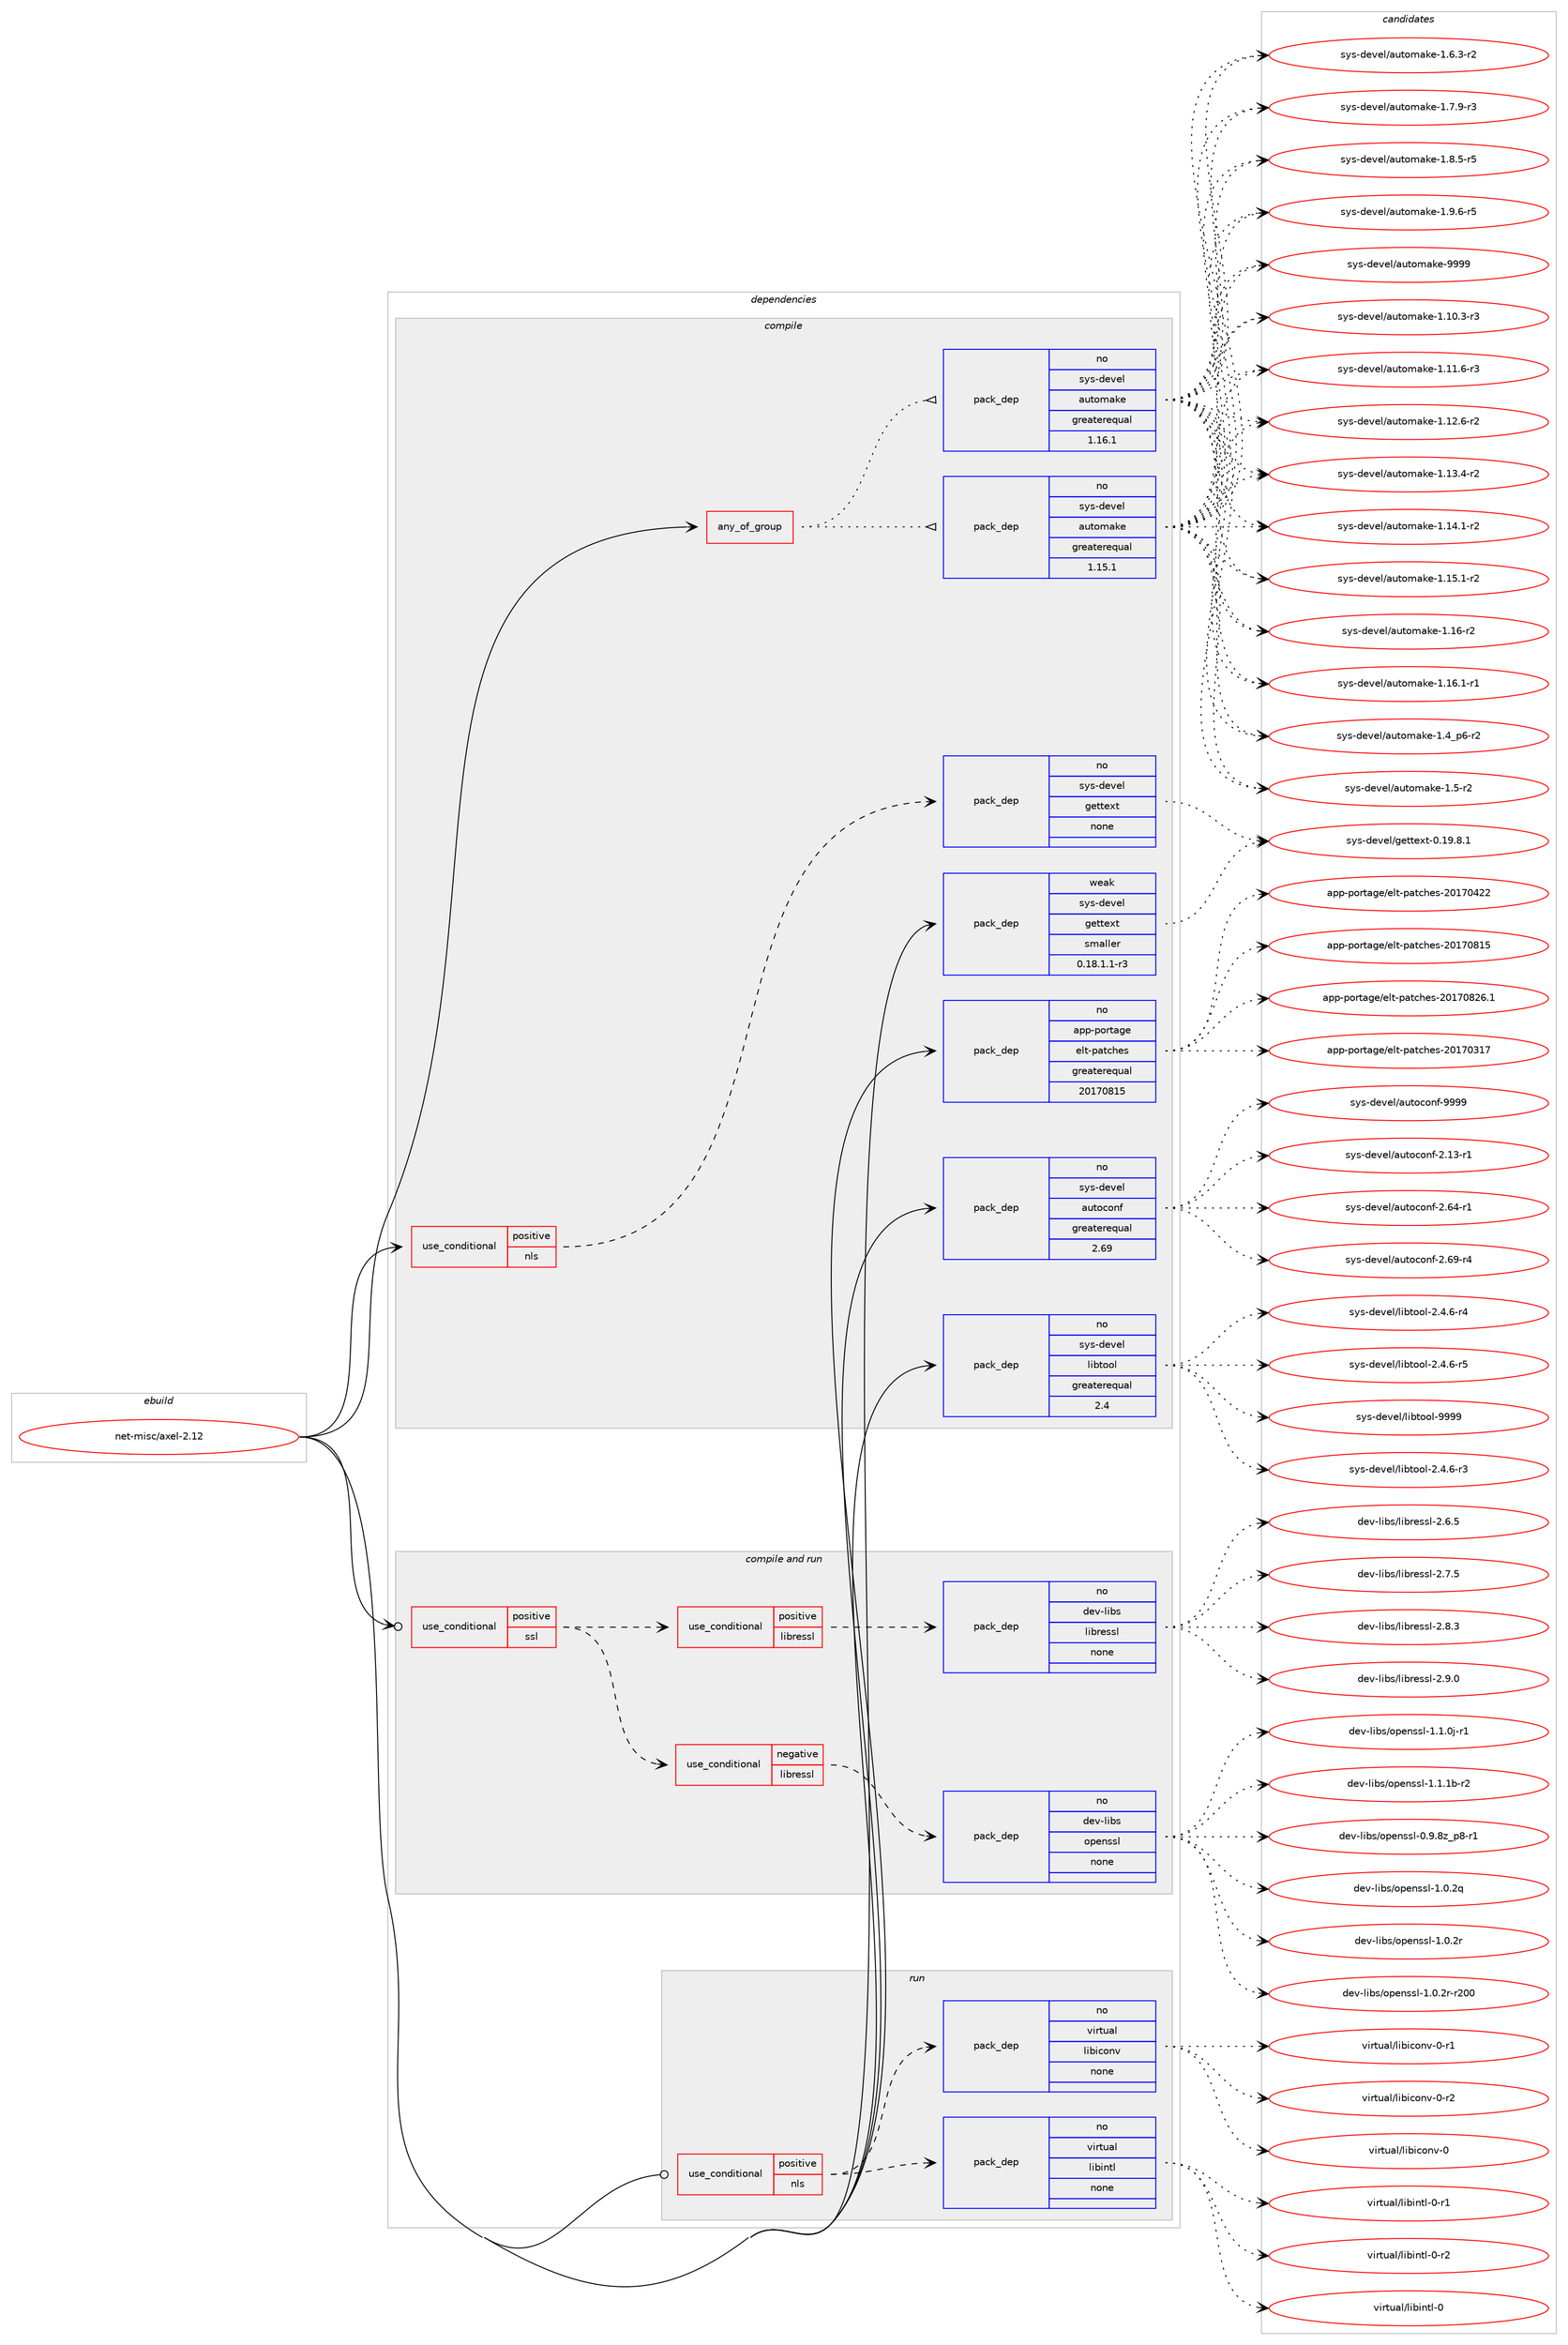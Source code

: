 digraph prolog {

# *************
# Graph options
# *************

newrank=true;
concentrate=true;
compound=true;
graph [rankdir=LR,fontname=Helvetica,fontsize=10,ranksep=1.5];#, ranksep=2.5, nodesep=0.2];
edge  [arrowhead=vee];
node  [fontname=Helvetica,fontsize=10];

# **********
# The ebuild
# **********

subgraph cluster_leftcol {
color=gray;
rank=same;
label=<<i>ebuild</i>>;
id [label="net-misc/axel-2.12", color=red, width=4, href="../net-misc/axel-2.12.svg"];
}

# ****************
# The dependencies
# ****************

subgraph cluster_midcol {
color=gray;
label=<<i>dependencies</i>>;
subgraph cluster_compile {
fillcolor="#eeeeee";
style=filled;
label=<<i>compile</i>>;
subgraph any26302 {
dependency1665793 [label=<<TABLE BORDER="0" CELLBORDER="1" CELLSPACING="0" CELLPADDING="4"><TR><TD CELLPADDING="10">any_of_group</TD></TR></TABLE>>, shape=none, color=red];subgraph pack1190864 {
dependency1665794 [label=<<TABLE BORDER="0" CELLBORDER="1" CELLSPACING="0" CELLPADDING="4" WIDTH="220"><TR><TD ROWSPAN="6" CELLPADDING="30">pack_dep</TD></TR><TR><TD WIDTH="110">no</TD></TR><TR><TD>sys-devel</TD></TR><TR><TD>automake</TD></TR><TR><TD>greaterequal</TD></TR><TR><TD>1.16.1</TD></TR></TABLE>>, shape=none, color=blue];
}
dependency1665793:e -> dependency1665794:w [weight=20,style="dotted",arrowhead="oinv"];
subgraph pack1190865 {
dependency1665795 [label=<<TABLE BORDER="0" CELLBORDER="1" CELLSPACING="0" CELLPADDING="4" WIDTH="220"><TR><TD ROWSPAN="6" CELLPADDING="30">pack_dep</TD></TR><TR><TD WIDTH="110">no</TD></TR><TR><TD>sys-devel</TD></TR><TR><TD>automake</TD></TR><TR><TD>greaterequal</TD></TR><TR><TD>1.15.1</TD></TR></TABLE>>, shape=none, color=blue];
}
dependency1665793:e -> dependency1665795:w [weight=20,style="dotted",arrowhead="oinv"];
}
id:e -> dependency1665793:w [weight=20,style="solid",arrowhead="vee"];
subgraph cond447839 {
dependency1665796 [label=<<TABLE BORDER="0" CELLBORDER="1" CELLSPACING="0" CELLPADDING="4"><TR><TD ROWSPAN="3" CELLPADDING="10">use_conditional</TD></TR><TR><TD>positive</TD></TR><TR><TD>nls</TD></TR></TABLE>>, shape=none, color=red];
subgraph pack1190866 {
dependency1665797 [label=<<TABLE BORDER="0" CELLBORDER="1" CELLSPACING="0" CELLPADDING="4" WIDTH="220"><TR><TD ROWSPAN="6" CELLPADDING="30">pack_dep</TD></TR><TR><TD WIDTH="110">no</TD></TR><TR><TD>sys-devel</TD></TR><TR><TD>gettext</TD></TR><TR><TD>none</TD></TR><TR><TD></TD></TR></TABLE>>, shape=none, color=blue];
}
dependency1665796:e -> dependency1665797:w [weight=20,style="dashed",arrowhead="vee"];
}
id:e -> dependency1665796:w [weight=20,style="solid",arrowhead="vee"];
subgraph pack1190867 {
dependency1665798 [label=<<TABLE BORDER="0" CELLBORDER="1" CELLSPACING="0" CELLPADDING="4" WIDTH="220"><TR><TD ROWSPAN="6" CELLPADDING="30">pack_dep</TD></TR><TR><TD WIDTH="110">no</TD></TR><TR><TD>app-portage</TD></TR><TR><TD>elt-patches</TD></TR><TR><TD>greaterequal</TD></TR><TR><TD>20170815</TD></TR></TABLE>>, shape=none, color=blue];
}
id:e -> dependency1665798:w [weight=20,style="solid",arrowhead="vee"];
subgraph pack1190868 {
dependency1665799 [label=<<TABLE BORDER="0" CELLBORDER="1" CELLSPACING="0" CELLPADDING="4" WIDTH="220"><TR><TD ROWSPAN="6" CELLPADDING="30">pack_dep</TD></TR><TR><TD WIDTH="110">no</TD></TR><TR><TD>sys-devel</TD></TR><TR><TD>autoconf</TD></TR><TR><TD>greaterequal</TD></TR><TR><TD>2.69</TD></TR></TABLE>>, shape=none, color=blue];
}
id:e -> dependency1665799:w [weight=20,style="solid",arrowhead="vee"];
subgraph pack1190869 {
dependency1665800 [label=<<TABLE BORDER="0" CELLBORDER="1" CELLSPACING="0" CELLPADDING="4" WIDTH="220"><TR><TD ROWSPAN="6" CELLPADDING="30">pack_dep</TD></TR><TR><TD WIDTH="110">no</TD></TR><TR><TD>sys-devel</TD></TR><TR><TD>libtool</TD></TR><TR><TD>greaterequal</TD></TR><TR><TD>2.4</TD></TR></TABLE>>, shape=none, color=blue];
}
id:e -> dependency1665800:w [weight=20,style="solid",arrowhead="vee"];
subgraph pack1190870 {
dependency1665801 [label=<<TABLE BORDER="0" CELLBORDER="1" CELLSPACING="0" CELLPADDING="4" WIDTH="220"><TR><TD ROWSPAN="6" CELLPADDING="30">pack_dep</TD></TR><TR><TD WIDTH="110">weak</TD></TR><TR><TD>sys-devel</TD></TR><TR><TD>gettext</TD></TR><TR><TD>smaller</TD></TR><TR><TD>0.18.1.1-r3</TD></TR></TABLE>>, shape=none, color=blue];
}
id:e -> dependency1665801:w [weight=20,style="solid",arrowhead="vee"];
}
subgraph cluster_compileandrun {
fillcolor="#eeeeee";
style=filled;
label=<<i>compile and run</i>>;
subgraph cond447840 {
dependency1665802 [label=<<TABLE BORDER="0" CELLBORDER="1" CELLSPACING="0" CELLPADDING="4"><TR><TD ROWSPAN="3" CELLPADDING="10">use_conditional</TD></TR><TR><TD>positive</TD></TR><TR><TD>ssl</TD></TR></TABLE>>, shape=none, color=red];
subgraph cond447841 {
dependency1665803 [label=<<TABLE BORDER="0" CELLBORDER="1" CELLSPACING="0" CELLPADDING="4"><TR><TD ROWSPAN="3" CELLPADDING="10">use_conditional</TD></TR><TR><TD>negative</TD></TR><TR><TD>libressl</TD></TR></TABLE>>, shape=none, color=red];
subgraph pack1190871 {
dependency1665804 [label=<<TABLE BORDER="0" CELLBORDER="1" CELLSPACING="0" CELLPADDING="4" WIDTH="220"><TR><TD ROWSPAN="6" CELLPADDING="30">pack_dep</TD></TR><TR><TD WIDTH="110">no</TD></TR><TR><TD>dev-libs</TD></TR><TR><TD>openssl</TD></TR><TR><TD>none</TD></TR><TR><TD></TD></TR></TABLE>>, shape=none, color=blue];
}
dependency1665803:e -> dependency1665804:w [weight=20,style="dashed",arrowhead="vee"];
}
dependency1665802:e -> dependency1665803:w [weight=20,style="dashed",arrowhead="vee"];
subgraph cond447842 {
dependency1665805 [label=<<TABLE BORDER="0" CELLBORDER="1" CELLSPACING="0" CELLPADDING="4"><TR><TD ROWSPAN="3" CELLPADDING="10">use_conditional</TD></TR><TR><TD>positive</TD></TR><TR><TD>libressl</TD></TR></TABLE>>, shape=none, color=red];
subgraph pack1190872 {
dependency1665806 [label=<<TABLE BORDER="0" CELLBORDER="1" CELLSPACING="0" CELLPADDING="4" WIDTH="220"><TR><TD ROWSPAN="6" CELLPADDING="30">pack_dep</TD></TR><TR><TD WIDTH="110">no</TD></TR><TR><TD>dev-libs</TD></TR><TR><TD>libressl</TD></TR><TR><TD>none</TD></TR><TR><TD></TD></TR></TABLE>>, shape=none, color=blue];
}
dependency1665805:e -> dependency1665806:w [weight=20,style="dashed",arrowhead="vee"];
}
dependency1665802:e -> dependency1665805:w [weight=20,style="dashed",arrowhead="vee"];
}
id:e -> dependency1665802:w [weight=20,style="solid",arrowhead="odotvee"];
}
subgraph cluster_run {
fillcolor="#eeeeee";
style=filled;
label=<<i>run</i>>;
subgraph cond447843 {
dependency1665807 [label=<<TABLE BORDER="0" CELLBORDER="1" CELLSPACING="0" CELLPADDING="4"><TR><TD ROWSPAN="3" CELLPADDING="10">use_conditional</TD></TR><TR><TD>positive</TD></TR><TR><TD>nls</TD></TR></TABLE>>, shape=none, color=red];
subgraph pack1190873 {
dependency1665808 [label=<<TABLE BORDER="0" CELLBORDER="1" CELLSPACING="0" CELLPADDING="4" WIDTH="220"><TR><TD ROWSPAN="6" CELLPADDING="30">pack_dep</TD></TR><TR><TD WIDTH="110">no</TD></TR><TR><TD>virtual</TD></TR><TR><TD>libintl</TD></TR><TR><TD>none</TD></TR><TR><TD></TD></TR></TABLE>>, shape=none, color=blue];
}
dependency1665807:e -> dependency1665808:w [weight=20,style="dashed",arrowhead="vee"];
subgraph pack1190874 {
dependency1665809 [label=<<TABLE BORDER="0" CELLBORDER="1" CELLSPACING="0" CELLPADDING="4" WIDTH="220"><TR><TD ROWSPAN="6" CELLPADDING="30">pack_dep</TD></TR><TR><TD WIDTH="110">no</TD></TR><TR><TD>virtual</TD></TR><TR><TD>libiconv</TD></TR><TR><TD>none</TD></TR><TR><TD></TD></TR></TABLE>>, shape=none, color=blue];
}
dependency1665807:e -> dependency1665809:w [weight=20,style="dashed",arrowhead="vee"];
}
id:e -> dependency1665807:w [weight=20,style="solid",arrowhead="odot"];
}
}

# **************
# The candidates
# **************

subgraph cluster_choices {
rank=same;
color=gray;
label=<<i>candidates</i>>;

subgraph choice1190864 {
color=black;
nodesep=1;
choice11512111545100101118101108479711711611110997107101454946494846514511451 [label="sys-devel/automake-1.10.3-r3", color=red, width=4,href="../sys-devel/automake-1.10.3-r3.svg"];
choice11512111545100101118101108479711711611110997107101454946494946544511451 [label="sys-devel/automake-1.11.6-r3", color=red, width=4,href="../sys-devel/automake-1.11.6-r3.svg"];
choice11512111545100101118101108479711711611110997107101454946495046544511450 [label="sys-devel/automake-1.12.6-r2", color=red, width=4,href="../sys-devel/automake-1.12.6-r2.svg"];
choice11512111545100101118101108479711711611110997107101454946495146524511450 [label="sys-devel/automake-1.13.4-r2", color=red, width=4,href="../sys-devel/automake-1.13.4-r2.svg"];
choice11512111545100101118101108479711711611110997107101454946495246494511450 [label="sys-devel/automake-1.14.1-r2", color=red, width=4,href="../sys-devel/automake-1.14.1-r2.svg"];
choice11512111545100101118101108479711711611110997107101454946495346494511450 [label="sys-devel/automake-1.15.1-r2", color=red, width=4,href="../sys-devel/automake-1.15.1-r2.svg"];
choice1151211154510010111810110847971171161111099710710145494649544511450 [label="sys-devel/automake-1.16-r2", color=red, width=4,href="../sys-devel/automake-1.16-r2.svg"];
choice11512111545100101118101108479711711611110997107101454946495446494511449 [label="sys-devel/automake-1.16.1-r1", color=red, width=4,href="../sys-devel/automake-1.16.1-r1.svg"];
choice115121115451001011181011084797117116111109971071014549465295112544511450 [label="sys-devel/automake-1.4_p6-r2", color=red, width=4,href="../sys-devel/automake-1.4_p6-r2.svg"];
choice11512111545100101118101108479711711611110997107101454946534511450 [label="sys-devel/automake-1.5-r2", color=red, width=4,href="../sys-devel/automake-1.5-r2.svg"];
choice115121115451001011181011084797117116111109971071014549465446514511450 [label="sys-devel/automake-1.6.3-r2", color=red, width=4,href="../sys-devel/automake-1.6.3-r2.svg"];
choice115121115451001011181011084797117116111109971071014549465546574511451 [label="sys-devel/automake-1.7.9-r3", color=red, width=4,href="../sys-devel/automake-1.7.9-r3.svg"];
choice115121115451001011181011084797117116111109971071014549465646534511453 [label="sys-devel/automake-1.8.5-r5", color=red, width=4,href="../sys-devel/automake-1.8.5-r5.svg"];
choice115121115451001011181011084797117116111109971071014549465746544511453 [label="sys-devel/automake-1.9.6-r5", color=red, width=4,href="../sys-devel/automake-1.9.6-r5.svg"];
choice115121115451001011181011084797117116111109971071014557575757 [label="sys-devel/automake-9999", color=red, width=4,href="../sys-devel/automake-9999.svg"];
dependency1665794:e -> choice11512111545100101118101108479711711611110997107101454946494846514511451:w [style=dotted,weight="100"];
dependency1665794:e -> choice11512111545100101118101108479711711611110997107101454946494946544511451:w [style=dotted,weight="100"];
dependency1665794:e -> choice11512111545100101118101108479711711611110997107101454946495046544511450:w [style=dotted,weight="100"];
dependency1665794:e -> choice11512111545100101118101108479711711611110997107101454946495146524511450:w [style=dotted,weight="100"];
dependency1665794:e -> choice11512111545100101118101108479711711611110997107101454946495246494511450:w [style=dotted,weight="100"];
dependency1665794:e -> choice11512111545100101118101108479711711611110997107101454946495346494511450:w [style=dotted,weight="100"];
dependency1665794:e -> choice1151211154510010111810110847971171161111099710710145494649544511450:w [style=dotted,weight="100"];
dependency1665794:e -> choice11512111545100101118101108479711711611110997107101454946495446494511449:w [style=dotted,weight="100"];
dependency1665794:e -> choice115121115451001011181011084797117116111109971071014549465295112544511450:w [style=dotted,weight="100"];
dependency1665794:e -> choice11512111545100101118101108479711711611110997107101454946534511450:w [style=dotted,weight="100"];
dependency1665794:e -> choice115121115451001011181011084797117116111109971071014549465446514511450:w [style=dotted,weight="100"];
dependency1665794:e -> choice115121115451001011181011084797117116111109971071014549465546574511451:w [style=dotted,weight="100"];
dependency1665794:e -> choice115121115451001011181011084797117116111109971071014549465646534511453:w [style=dotted,weight="100"];
dependency1665794:e -> choice115121115451001011181011084797117116111109971071014549465746544511453:w [style=dotted,weight="100"];
dependency1665794:e -> choice115121115451001011181011084797117116111109971071014557575757:w [style=dotted,weight="100"];
}
subgraph choice1190865 {
color=black;
nodesep=1;
choice11512111545100101118101108479711711611110997107101454946494846514511451 [label="sys-devel/automake-1.10.3-r3", color=red, width=4,href="../sys-devel/automake-1.10.3-r3.svg"];
choice11512111545100101118101108479711711611110997107101454946494946544511451 [label="sys-devel/automake-1.11.6-r3", color=red, width=4,href="../sys-devel/automake-1.11.6-r3.svg"];
choice11512111545100101118101108479711711611110997107101454946495046544511450 [label="sys-devel/automake-1.12.6-r2", color=red, width=4,href="../sys-devel/automake-1.12.6-r2.svg"];
choice11512111545100101118101108479711711611110997107101454946495146524511450 [label="sys-devel/automake-1.13.4-r2", color=red, width=4,href="../sys-devel/automake-1.13.4-r2.svg"];
choice11512111545100101118101108479711711611110997107101454946495246494511450 [label="sys-devel/automake-1.14.1-r2", color=red, width=4,href="../sys-devel/automake-1.14.1-r2.svg"];
choice11512111545100101118101108479711711611110997107101454946495346494511450 [label="sys-devel/automake-1.15.1-r2", color=red, width=4,href="../sys-devel/automake-1.15.1-r2.svg"];
choice1151211154510010111810110847971171161111099710710145494649544511450 [label="sys-devel/automake-1.16-r2", color=red, width=4,href="../sys-devel/automake-1.16-r2.svg"];
choice11512111545100101118101108479711711611110997107101454946495446494511449 [label="sys-devel/automake-1.16.1-r1", color=red, width=4,href="../sys-devel/automake-1.16.1-r1.svg"];
choice115121115451001011181011084797117116111109971071014549465295112544511450 [label="sys-devel/automake-1.4_p6-r2", color=red, width=4,href="../sys-devel/automake-1.4_p6-r2.svg"];
choice11512111545100101118101108479711711611110997107101454946534511450 [label="sys-devel/automake-1.5-r2", color=red, width=4,href="../sys-devel/automake-1.5-r2.svg"];
choice115121115451001011181011084797117116111109971071014549465446514511450 [label="sys-devel/automake-1.6.3-r2", color=red, width=4,href="../sys-devel/automake-1.6.3-r2.svg"];
choice115121115451001011181011084797117116111109971071014549465546574511451 [label="sys-devel/automake-1.7.9-r3", color=red, width=4,href="../sys-devel/automake-1.7.9-r3.svg"];
choice115121115451001011181011084797117116111109971071014549465646534511453 [label="sys-devel/automake-1.8.5-r5", color=red, width=4,href="../sys-devel/automake-1.8.5-r5.svg"];
choice115121115451001011181011084797117116111109971071014549465746544511453 [label="sys-devel/automake-1.9.6-r5", color=red, width=4,href="../sys-devel/automake-1.9.6-r5.svg"];
choice115121115451001011181011084797117116111109971071014557575757 [label="sys-devel/automake-9999", color=red, width=4,href="../sys-devel/automake-9999.svg"];
dependency1665795:e -> choice11512111545100101118101108479711711611110997107101454946494846514511451:w [style=dotted,weight="100"];
dependency1665795:e -> choice11512111545100101118101108479711711611110997107101454946494946544511451:w [style=dotted,weight="100"];
dependency1665795:e -> choice11512111545100101118101108479711711611110997107101454946495046544511450:w [style=dotted,weight="100"];
dependency1665795:e -> choice11512111545100101118101108479711711611110997107101454946495146524511450:w [style=dotted,weight="100"];
dependency1665795:e -> choice11512111545100101118101108479711711611110997107101454946495246494511450:w [style=dotted,weight="100"];
dependency1665795:e -> choice11512111545100101118101108479711711611110997107101454946495346494511450:w [style=dotted,weight="100"];
dependency1665795:e -> choice1151211154510010111810110847971171161111099710710145494649544511450:w [style=dotted,weight="100"];
dependency1665795:e -> choice11512111545100101118101108479711711611110997107101454946495446494511449:w [style=dotted,weight="100"];
dependency1665795:e -> choice115121115451001011181011084797117116111109971071014549465295112544511450:w [style=dotted,weight="100"];
dependency1665795:e -> choice11512111545100101118101108479711711611110997107101454946534511450:w [style=dotted,weight="100"];
dependency1665795:e -> choice115121115451001011181011084797117116111109971071014549465446514511450:w [style=dotted,weight="100"];
dependency1665795:e -> choice115121115451001011181011084797117116111109971071014549465546574511451:w [style=dotted,weight="100"];
dependency1665795:e -> choice115121115451001011181011084797117116111109971071014549465646534511453:w [style=dotted,weight="100"];
dependency1665795:e -> choice115121115451001011181011084797117116111109971071014549465746544511453:w [style=dotted,weight="100"];
dependency1665795:e -> choice115121115451001011181011084797117116111109971071014557575757:w [style=dotted,weight="100"];
}
subgraph choice1190866 {
color=black;
nodesep=1;
choice1151211154510010111810110847103101116116101120116454846495746564649 [label="sys-devel/gettext-0.19.8.1", color=red, width=4,href="../sys-devel/gettext-0.19.8.1.svg"];
dependency1665797:e -> choice1151211154510010111810110847103101116116101120116454846495746564649:w [style=dotted,weight="100"];
}
subgraph choice1190867 {
color=black;
nodesep=1;
choice97112112451121111141169710310147101108116451129711699104101115455048495548514955 [label="app-portage/elt-patches-20170317", color=red, width=4,href="../app-portage/elt-patches-20170317.svg"];
choice97112112451121111141169710310147101108116451129711699104101115455048495548525050 [label="app-portage/elt-patches-20170422", color=red, width=4,href="../app-portage/elt-patches-20170422.svg"];
choice97112112451121111141169710310147101108116451129711699104101115455048495548564953 [label="app-portage/elt-patches-20170815", color=red, width=4,href="../app-portage/elt-patches-20170815.svg"];
choice971121124511211111411697103101471011081164511297116991041011154550484955485650544649 [label="app-portage/elt-patches-20170826.1", color=red, width=4,href="../app-portage/elt-patches-20170826.1.svg"];
dependency1665798:e -> choice97112112451121111141169710310147101108116451129711699104101115455048495548514955:w [style=dotted,weight="100"];
dependency1665798:e -> choice97112112451121111141169710310147101108116451129711699104101115455048495548525050:w [style=dotted,weight="100"];
dependency1665798:e -> choice97112112451121111141169710310147101108116451129711699104101115455048495548564953:w [style=dotted,weight="100"];
dependency1665798:e -> choice971121124511211111411697103101471011081164511297116991041011154550484955485650544649:w [style=dotted,weight="100"];
}
subgraph choice1190868 {
color=black;
nodesep=1;
choice1151211154510010111810110847971171161119911111010245504649514511449 [label="sys-devel/autoconf-2.13-r1", color=red, width=4,href="../sys-devel/autoconf-2.13-r1.svg"];
choice1151211154510010111810110847971171161119911111010245504654524511449 [label="sys-devel/autoconf-2.64-r1", color=red, width=4,href="../sys-devel/autoconf-2.64-r1.svg"];
choice1151211154510010111810110847971171161119911111010245504654574511452 [label="sys-devel/autoconf-2.69-r4", color=red, width=4,href="../sys-devel/autoconf-2.69-r4.svg"];
choice115121115451001011181011084797117116111991111101024557575757 [label="sys-devel/autoconf-9999", color=red, width=4,href="../sys-devel/autoconf-9999.svg"];
dependency1665799:e -> choice1151211154510010111810110847971171161119911111010245504649514511449:w [style=dotted,weight="100"];
dependency1665799:e -> choice1151211154510010111810110847971171161119911111010245504654524511449:w [style=dotted,weight="100"];
dependency1665799:e -> choice1151211154510010111810110847971171161119911111010245504654574511452:w [style=dotted,weight="100"];
dependency1665799:e -> choice115121115451001011181011084797117116111991111101024557575757:w [style=dotted,weight="100"];
}
subgraph choice1190869 {
color=black;
nodesep=1;
choice1151211154510010111810110847108105981161111111084550465246544511451 [label="sys-devel/libtool-2.4.6-r3", color=red, width=4,href="../sys-devel/libtool-2.4.6-r3.svg"];
choice1151211154510010111810110847108105981161111111084550465246544511452 [label="sys-devel/libtool-2.4.6-r4", color=red, width=4,href="../sys-devel/libtool-2.4.6-r4.svg"];
choice1151211154510010111810110847108105981161111111084550465246544511453 [label="sys-devel/libtool-2.4.6-r5", color=red, width=4,href="../sys-devel/libtool-2.4.6-r5.svg"];
choice1151211154510010111810110847108105981161111111084557575757 [label="sys-devel/libtool-9999", color=red, width=4,href="../sys-devel/libtool-9999.svg"];
dependency1665800:e -> choice1151211154510010111810110847108105981161111111084550465246544511451:w [style=dotted,weight="100"];
dependency1665800:e -> choice1151211154510010111810110847108105981161111111084550465246544511452:w [style=dotted,weight="100"];
dependency1665800:e -> choice1151211154510010111810110847108105981161111111084550465246544511453:w [style=dotted,weight="100"];
dependency1665800:e -> choice1151211154510010111810110847108105981161111111084557575757:w [style=dotted,weight="100"];
}
subgraph choice1190870 {
color=black;
nodesep=1;
choice1151211154510010111810110847103101116116101120116454846495746564649 [label="sys-devel/gettext-0.19.8.1", color=red, width=4,href="../sys-devel/gettext-0.19.8.1.svg"];
dependency1665801:e -> choice1151211154510010111810110847103101116116101120116454846495746564649:w [style=dotted,weight="100"];
}
subgraph choice1190871 {
color=black;
nodesep=1;
choice10010111845108105981154711111210111011511510845484657465612295112564511449 [label="dev-libs/openssl-0.9.8z_p8-r1", color=red, width=4,href="../dev-libs/openssl-0.9.8z_p8-r1.svg"];
choice100101118451081059811547111112101110115115108454946484650113 [label="dev-libs/openssl-1.0.2q", color=red, width=4,href="../dev-libs/openssl-1.0.2q.svg"];
choice100101118451081059811547111112101110115115108454946484650114 [label="dev-libs/openssl-1.0.2r", color=red, width=4,href="../dev-libs/openssl-1.0.2r.svg"];
choice10010111845108105981154711111210111011511510845494648465011445114504848 [label="dev-libs/openssl-1.0.2r-r200", color=red, width=4,href="../dev-libs/openssl-1.0.2r-r200.svg"];
choice1001011184510810598115471111121011101151151084549464946481064511449 [label="dev-libs/openssl-1.1.0j-r1", color=red, width=4,href="../dev-libs/openssl-1.1.0j-r1.svg"];
choice100101118451081059811547111112101110115115108454946494649984511450 [label="dev-libs/openssl-1.1.1b-r2", color=red, width=4,href="../dev-libs/openssl-1.1.1b-r2.svg"];
dependency1665804:e -> choice10010111845108105981154711111210111011511510845484657465612295112564511449:w [style=dotted,weight="100"];
dependency1665804:e -> choice100101118451081059811547111112101110115115108454946484650113:w [style=dotted,weight="100"];
dependency1665804:e -> choice100101118451081059811547111112101110115115108454946484650114:w [style=dotted,weight="100"];
dependency1665804:e -> choice10010111845108105981154711111210111011511510845494648465011445114504848:w [style=dotted,weight="100"];
dependency1665804:e -> choice1001011184510810598115471111121011101151151084549464946481064511449:w [style=dotted,weight="100"];
dependency1665804:e -> choice100101118451081059811547111112101110115115108454946494649984511450:w [style=dotted,weight="100"];
}
subgraph choice1190872 {
color=black;
nodesep=1;
choice10010111845108105981154710810598114101115115108455046544653 [label="dev-libs/libressl-2.6.5", color=red, width=4,href="../dev-libs/libressl-2.6.5.svg"];
choice10010111845108105981154710810598114101115115108455046554653 [label="dev-libs/libressl-2.7.5", color=red, width=4,href="../dev-libs/libressl-2.7.5.svg"];
choice10010111845108105981154710810598114101115115108455046564651 [label="dev-libs/libressl-2.8.3", color=red, width=4,href="../dev-libs/libressl-2.8.3.svg"];
choice10010111845108105981154710810598114101115115108455046574648 [label="dev-libs/libressl-2.9.0", color=red, width=4,href="../dev-libs/libressl-2.9.0.svg"];
dependency1665806:e -> choice10010111845108105981154710810598114101115115108455046544653:w [style=dotted,weight="100"];
dependency1665806:e -> choice10010111845108105981154710810598114101115115108455046554653:w [style=dotted,weight="100"];
dependency1665806:e -> choice10010111845108105981154710810598114101115115108455046564651:w [style=dotted,weight="100"];
dependency1665806:e -> choice10010111845108105981154710810598114101115115108455046574648:w [style=dotted,weight="100"];
}
subgraph choice1190873 {
color=black;
nodesep=1;
choice1181051141161179710847108105981051101161084548 [label="virtual/libintl-0", color=red, width=4,href="../virtual/libintl-0.svg"];
choice11810511411611797108471081059810511011610845484511449 [label="virtual/libintl-0-r1", color=red, width=4,href="../virtual/libintl-0-r1.svg"];
choice11810511411611797108471081059810511011610845484511450 [label="virtual/libintl-0-r2", color=red, width=4,href="../virtual/libintl-0-r2.svg"];
dependency1665808:e -> choice1181051141161179710847108105981051101161084548:w [style=dotted,weight="100"];
dependency1665808:e -> choice11810511411611797108471081059810511011610845484511449:w [style=dotted,weight="100"];
dependency1665808:e -> choice11810511411611797108471081059810511011610845484511450:w [style=dotted,weight="100"];
}
subgraph choice1190874 {
color=black;
nodesep=1;
choice118105114116117971084710810598105991111101184548 [label="virtual/libiconv-0", color=red, width=4,href="../virtual/libiconv-0.svg"];
choice1181051141161179710847108105981059911111011845484511449 [label="virtual/libiconv-0-r1", color=red, width=4,href="../virtual/libiconv-0-r1.svg"];
choice1181051141161179710847108105981059911111011845484511450 [label="virtual/libiconv-0-r2", color=red, width=4,href="../virtual/libiconv-0-r2.svg"];
dependency1665809:e -> choice118105114116117971084710810598105991111101184548:w [style=dotted,weight="100"];
dependency1665809:e -> choice1181051141161179710847108105981059911111011845484511449:w [style=dotted,weight="100"];
dependency1665809:e -> choice1181051141161179710847108105981059911111011845484511450:w [style=dotted,weight="100"];
}
}

}
